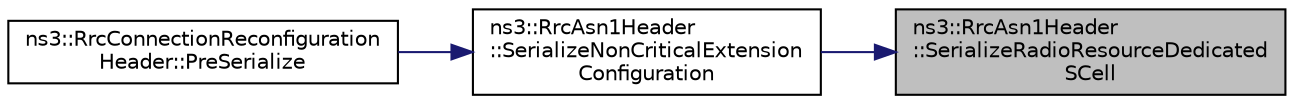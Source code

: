 digraph "ns3::RrcAsn1Header::SerializeRadioResourceDedicatedSCell"
{
 // LATEX_PDF_SIZE
  edge [fontname="Helvetica",fontsize="10",labelfontname="Helvetica",labelfontsize="10"];
  node [fontname="Helvetica",fontsize="10",shape=record];
  rankdir="RL";
  Node1 [label="ns3::RrcAsn1Header\l::SerializeRadioResourceDedicated\lSCell",height=0.2,width=0.4,color="black", fillcolor="grey75", style="filled", fontcolor="black",tooltip="Serialize radio resource dedicated SCell function."];
  Node1 -> Node2 [dir="back",color="midnightblue",fontsize="10",style="solid",fontname="Helvetica"];
  Node2 [label="ns3::RrcAsn1Header\l::SerializeNonCriticalExtension\lConfiguration",height=0.2,width=0.4,color="black", fillcolor="white", style="filled",URL="$classns3_1_1_rrc_asn1_header.html#a078c5e746bca21a95d780f4e5ac3d182",tooltip="Serialize non critical extension config function."];
  Node2 -> Node3 [dir="back",color="midnightblue",fontsize="10",style="solid",fontname="Helvetica"];
  Node3 [label="ns3::RrcConnectionReconfiguration\lHeader::PreSerialize",height=0.2,width=0.4,color="black", fillcolor="white", style="filled",URL="$classns3_1_1_rrc_connection_reconfiguration_header.html#a33ad4ad4e4c4c3cf234a36979727fc61",tooltip="This function serializes class attributes to m_serializationResult local Buffer."];
}
